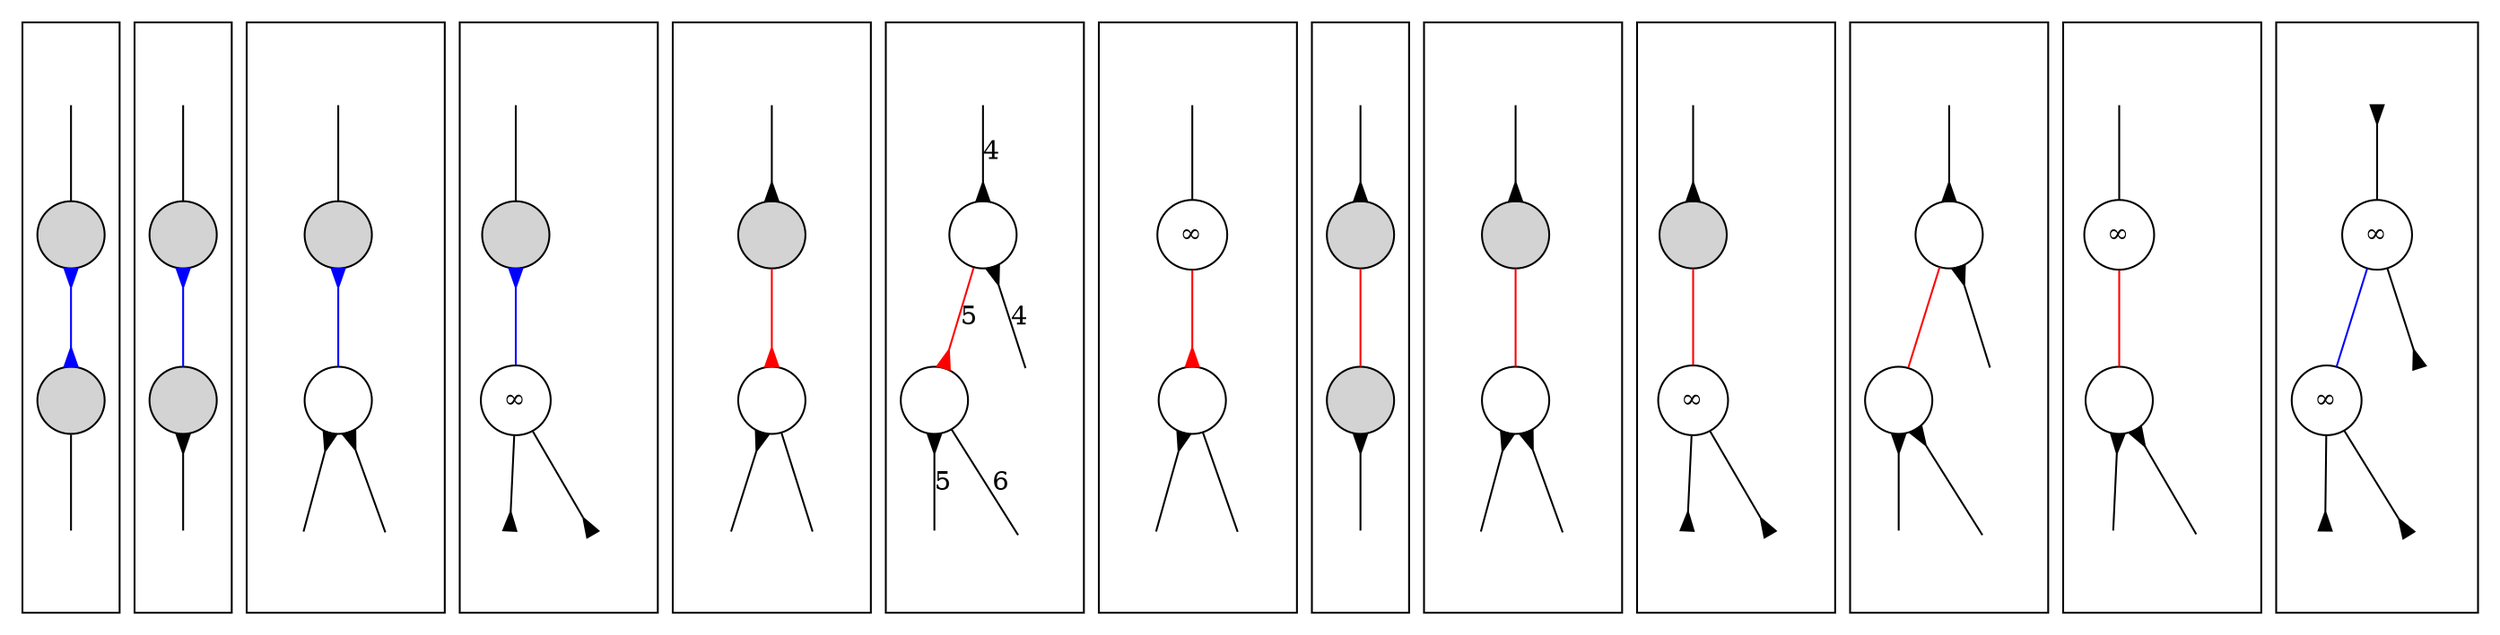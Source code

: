 digraph
{
	compound = true;
	node [shape=circle, style=filled, label=""];
	edge [dir=both, arrowtail=none, arrowhead=none];

	subgraph cluster2 /* {In, In} */
	{
		n2g -> n2p;
		n2p -> n2n [color=blue, arrowtail=inv, arrowhead=inv];
		n2n -> n2c;

		n2g [style=invisible];
		n2c [style=invisible];
	}

	subgraph cluster1 /* {In, Out} */
	{
		n1g -> n1p;
		n1p -> n1n [color=blue, arrowtail=inv];
		n1n -> n1c [arrowtail=inv];

		n1g [style=invisible];
		n1c [style=invisible];
	}

	subgraph cluster7 /* {In, Ambiguous Out} */
	{
		n7g -> n7p;
		n7p -> n7n [color=blue, arrowtail=inv];
		n7n -> n7c0 [arrowtail=inv];
		n7n -> n7c1 [arrowtail=inv];

		n7g [style=invisible];
		n7n [style=solid];
		n7c0 [style=invisible];
		n7c1 [style=invisible];
	}

	subgraph cluster4 /* {In, No Flow} */
	{
		n4g -> n4p;
		n4p -> n4n [color=blue, arrowtail=inv];
		n4n -> n4c0 [arrowhead=inv];
		n4n -> n4c1 [arrowhead=inv];

		n4g [style=invisible];
		n4n [style=solid, label="&infin;"];
		n4c0 [style=invisible];
		n4c1 [style=invisible];
	}

	subgraph cluster10 /* {Ambiguous In, Out} */
	{
		n10g -> n10p [arrowhead=inv];
		n10p -> n10n [color=red, arrowhead=inv];
		n10n -> n10c0 [arrowtail=inv];
		n10n -> n10c1;

		n10g [style=invisible];
		n10n [style=solid];
		n10c0 [style=invisible];
		n10c1 [style=invisible];
	}

	subgraph cluster12 /* {Ambiguous In, Ambiguous Out} */
	{
		n12g -> n12p [label=4, arrowhead=inv];
		n12p -> n12n [label=5, color=red, arrowhead=inv];
		n12p -> n12s [label=4, arrowtail=inv];
		n12n -> n12c0 [label=5, arrowtail=inv];
		n12n -> n12c1 [label=6];

		n12g [style=invisible];
		n12p [style=solid];
		n12n [style=solid];
		n12s [style=invisible];
		n12c0 [style=invisible];
		n12c1 [style=invisible];
	}

	subgraph cluster11 /* {Ambiguous In, No Flow} */
	{
		n11g -> n11p;
		n11p -> n11n [color=red, arrowhead=inv];
		n11n -> n11c0 [arrowtail=inv];
		n11n -> n11c1;

		n11g [style=invisible];
		n11p [style=solid, label="&infin;"];
		n11n [style=solid];
		n11c0 [style=invisible];
		n11c1 [style=invisible];
	}

	subgraph cluster0 /* {Out, Out} */
	{
		n0g -> n0p [arrowhead=inv];
		n0p -> n0n [color=red];
		n0n -> n0c [arrowtail=inv];

		n0g [style=invisible];
		n0c [style=invisible];
	}

	subgraph cluster6 /* {Out, Ambiguous Out} */
	{
		n6g -> n6p [arrowhead=inv];
		n6p -> n6n [color=red];
		n6n -> n6c0 [arrowtail=inv];
		n6n -> n6c1 [arrowtail=inv];

		n6g [style=invisible];
		n6n [style=solid];
		n6c0 [style=invisible];
		n6c1 [style=invisible];
	}

	subgraph cluster3 /* {Out, No Flow} */
	{
		n3g -> n3p [arrowhead=inv];
		n3p -> n3n [color=red];
		n3n -> n3c0 [arrowhead=inv];
		n3n -> n3c1 [arrowhead=inv];

		n3g [style=invisible];
		n3n [style=solid, label="&infin;"];
		n3c0 [style=invisible];
		n3c1 [style=invisible];
	}

	subgraph cluster9 /* {Ambiguous Out, Ambiguous Out} */
	{
		n9g -> n9p [arrowhead=inv];
		n9p -> n9n [color=red];
		n9p -> n9s [arrowtail=inv];
		n9n -> n9c0 [arrowtail=inv];
		n9n -> n9c1 [arrowtail=inv];

		n9g [style=invisible];
		n9p [style=solid];
		n9n [style=solid];
		n9s [style=invisible];
		n9c0 [style=invisible];
		n9c1 [style=invisible];
	}

	subgraph cluster8 /* {Ambiguous Out, No Flow} */
	{
		n8g -> n8p;
		n8p -> n8n [color=red];
		n8n -> n8c0 [arrowtail=inv];
		n8n -> n8c1 [arrowtail=inv];

		n8g [style=invisible];
		n8p [style=solid, label="&infin;"];
		n8n [style=solid];
		n8c0 [style=invisible];
		n8c1 [style=invisible];
	}

	subgraph cluster5 /* {No Flow, No Flow} */
	{
		n5g -> n5p [arrowtail=inv];
		n5p -> n5n [color=blue];
		n5p -> n5s [arrowhead=inv];
		n5n -> n5c0 [arrowhead=inv];
		n5n -> n5c1 [arrowhead=inv];

		n5g [style=invisible];
		n5p [style=solid, label="&infin;"];
		n5n [style=solid, label="&infin;"];
		n5s [style=invisible];
		n5c0 [style=invisible];
		n5c1 [style=invisible];
	}
}
